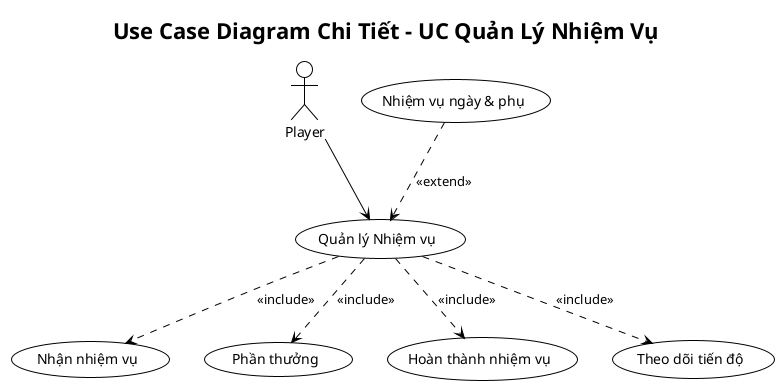 @startuml UC_Quan_Ly_Nhiem_Vu
!theme plain

title Use Case Diagram Chi Tiết - UC Quản Lý Nhiệm Vụ

actor "Player" as P

usecase "Quản lý Nhiệm vụ" as MainUC
usecase "Nhận nhiệm vụ" as UC1
usecase "Phần thưởng" as UC2
usecase "Hoàn thành nhiệm vụ" as UC3
usecase "Theo dõi tiến độ" as UC4
usecase "Nhiệm vụ ngày & phụ" as UC5

' Main relationship
P --> MainUC

' Include relationships
MainUC ..> UC2 : <<include>>
MainUC ..> UC3 : <<include>>
MainUC ..> UC4 : <<include>>
MainUC ..> UC1 : <<include>>

' Extend relationships
UC5 ..> MainUC : <<extend>>

@enduml

